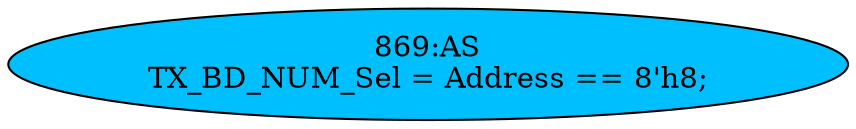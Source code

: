 strict digraph "" {
	node [label="\N"];
	"869:AS"	 [ast="<pyverilog.vparser.ast.Assign object at 0x7fbdee0c8e10>",
		def_var="['TX_BD_NUM_Sel']",
		fillcolor=deepskyblue,
		label="869:AS
TX_BD_NUM_Sel = Address == 8'h8;",
		statements="[]",
		style=filled,
		typ=Assign,
		use_var="['Address']"];
}
